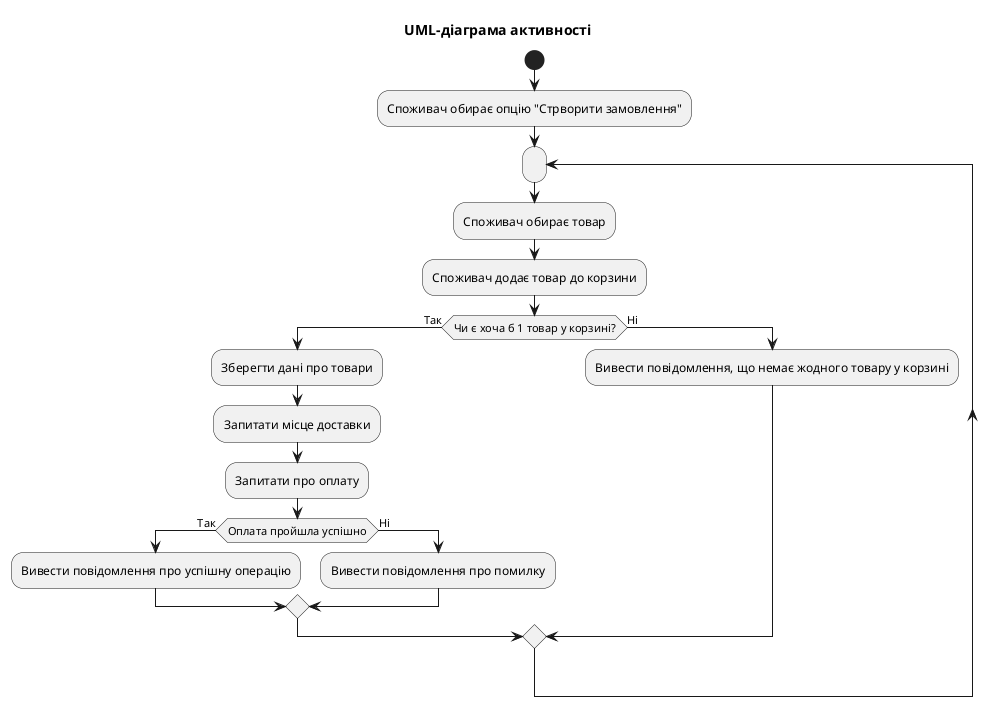 @startuml

title UML-діаграма активності

start

:Споживач обирає опцію "Стрворити замовлення";

repeat:
  :Споживач обирає товар;
  :Споживач додає товар до корзини;
  
  if (Чи є хоча б 1 товар у корзині?) then (Так)
    :Зберегти дані про товари;
    :Запитати місце доставки;
    :Запитати про оплату;
    if (Оплата пройшла успішно) then (Так)
      :Вивести повідомлення про успішну операцію;
    else (Ні)
      :Вивести повідомлення про помилку;
    endif
  else (Ні)
    :Вивести повідомлення, що немає жодного товару у корзині;
  endif
  

@enduml
